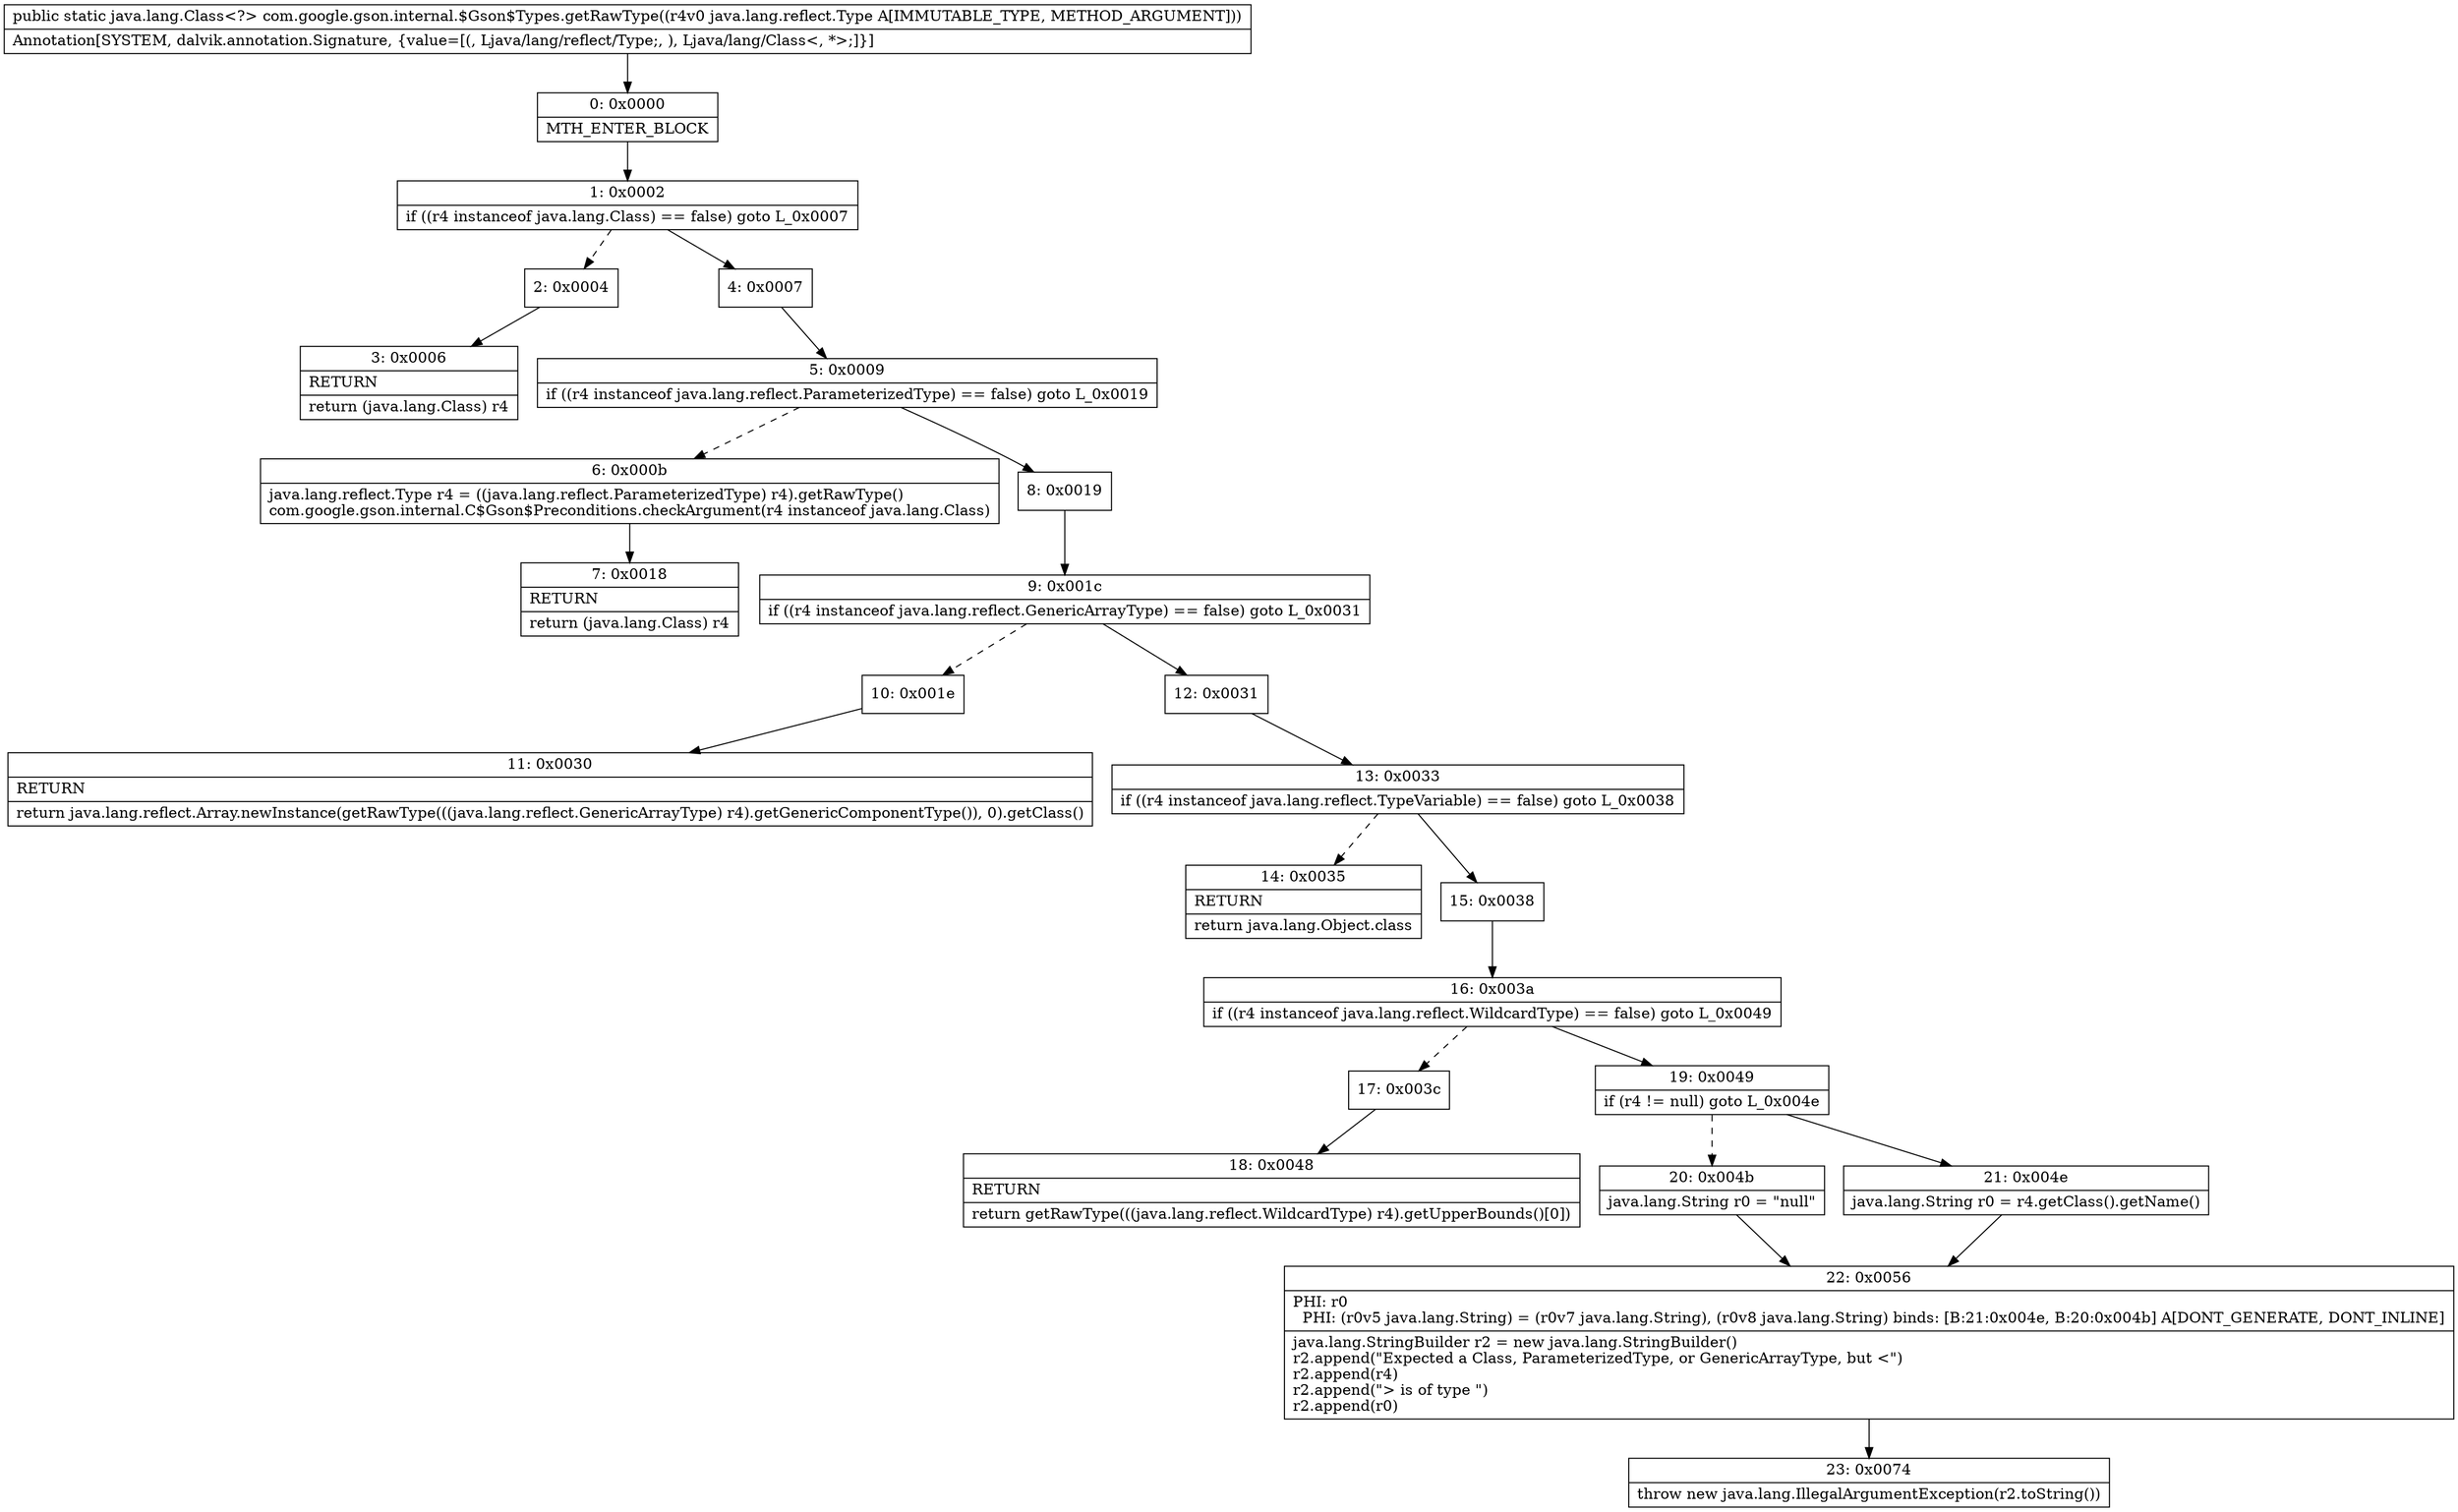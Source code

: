 digraph "CFG forcom.google.gson.internal.$Gson$Types.getRawType(Ljava\/lang\/reflect\/Type;)Ljava\/lang\/Class;" {
Node_0 [shape=record,label="{0\:\ 0x0000|MTH_ENTER_BLOCK\l}"];
Node_1 [shape=record,label="{1\:\ 0x0002|if ((r4 instanceof java.lang.Class) == false) goto L_0x0007\l}"];
Node_2 [shape=record,label="{2\:\ 0x0004}"];
Node_3 [shape=record,label="{3\:\ 0x0006|RETURN\l|return (java.lang.Class) r4\l}"];
Node_4 [shape=record,label="{4\:\ 0x0007}"];
Node_5 [shape=record,label="{5\:\ 0x0009|if ((r4 instanceof java.lang.reflect.ParameterizedType) == false) goto L_0x0019\l}"];
Node_6 [shape=record,label="{6\:\ 0x000b|java.lang.reflect.Type r4 = ((java.lang.reflect.ParameterizedType) r4).getRawType()\lcom.google.gson.internal.C$Gson$Preconditions.checkArgument(r4 instanceof java.lang.Class)\l}"];
Node_7 [shape=record,label="{7\:\ 0x0018|RETURN\l|return (java.lang.Class) r4\l}"];
Node_8 [shape=record,label="{8\:\ 0x0019}"];
Node_9 [shape=record,label="{9\:\ 0x001c|if ((r4 instanceof java.lang.reflect.GenericArrayType) == false) goto L_0x0031\l}"];
Node_10 [shape=record,label="{10\:\ 0x001e}"];
Node_11 [shape=record,label="{11\:\ 0x0030|RETURN\l|return java.lang.reflect.Array.newInstance(getRawType(((java.lang.reflect.GenericArrayType) r4).getGenericComponentType()), 0).getClass()\l}"];
Node_12 [shape=record,label="{12\:\ 0x0031}"];
Node_13 [shape=record,label="{13\:\ 0x0033|if ((r4 instanceof java.lang.reflect.TypeVariable) == false) goto L_0x0038\l}"];
Node_14 [shape=record,label="{14\:\ 0x0035|RETURN\l|return java.lang.Object.class\l}"];
Node_15 [shape=record,label="{15\:\ 0x0038}"];
Node_16 [shape=record,label="{16\:\ 0x003a|if ((r4 instanceof java.lang.reflect.WildcardType) == false) goto L_0x0049\l}"];
Node_17 [shape=record,label="{17\:\ 0x003c}"];
Node_18 [shape=record,label="{18\:\ 0x0048|RETURN\l|return getRawType(((java.lang.reflect.WildcardType) r4).getUpperBounds()[0])\l}"];
Node_19 [shape=record,label="{19\:\ 0x0049|if (r4 != null) goto L_0x004e\l}"];
Node_20 [shape=record,label="{20\:\ 0x004b|java.lang.String r0 = \"null\"\l}"];
Node_21 [shape=record,label="{21\:\ 0x004e|java.lang.String r0 = r4.getClass().getName()\l}"];
Node_22 [shape=record,label="{22\:\ 0x0056|PHI: r0 \l  PHI: (r0v5 java.lang.String) = (r0v7 java.lang.String), (r0v8 java.lang.String) binds: [B:21:0x004e, B:20:0x004b] A[DONT_GENERATE, DONT_INLINE]\l|java.lang.StringBuilder r2 = new java.lang.StringBuilder()\lr2.append(\"Expected a Class, ParameterizedType, or GenericArrayType, but \<\")\lr2.append(r4)\lr2.append(\"\> is of type \")\lr2.append(r0)\l}"];
Node_23 [shape=record,label="{23\:\ 0x0074|throw new java.lang.IllegalArgumentException(r2.toString())\l}"];
MethodNode[shape=record,label="{public static java.lang.Class\<?\> com.google.gson.internal.$Gson$Types.getRawType((r4v0 java.lang.reflect.Type A[IMMUTABLE_TYPE, METHOD_ARGUMENT]))  | Annotation[SYSTEM, dalvik.annotation.Signature, \{value=[(, Ljava\/lang\/reflect\/Type;, ), Ljava\/lang\/Class\<, *\>;]\}]\l}"];
MethodNode -> Node_0;
Node_0 -> Node_1;
Node_1 -> Node_2[style=dashed];
Node_1 -> Node_4;
Node_2 -> Node_3;
Node_4 -> Node_5;
Node_5 -> Node_6[style=dashed];
Node_5 -> Node_8;
Node_6 -> Node_7;
Node_8 -> Node_9;
Node_9 -> Node_10[style=dashed];
Node_9 -> Node_12;
Node_10 -> Node_11;
Node_12 -> Node_13;
Node_13 -> Node_14[style=dashed];
Node_13 -> Node_15;
Node_15 -> Node_16;
Node_16 -> Node_17[style=dashed];
Node_16 -> Node_19;
Node_17 -> Node_18;
Node_19 -> Node_20[style=dashed];
Node_19 -> Node_21;
Node_20 -> Node_22;
Node_21 -> Node_22;
Node_22 -> Node_23;
}

